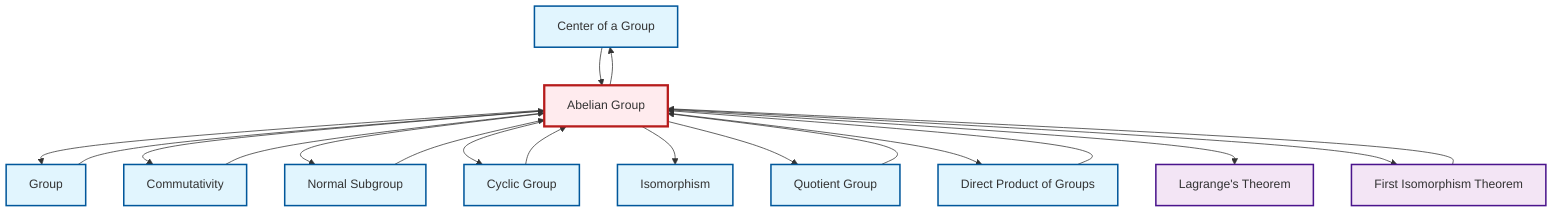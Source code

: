 graph TD
    classDef definition fill:#e1f5fe,stroke:#01579b,stroke-width:2px
    classDef theorem fill:#f3e5f5,stroke:#4a148c,stroke-width:2px
    classDef axiom fill:#fff3e0,stroke:#e65100,stroke-width:2px
    classDef example fill:#e8f5e9,stroke:#1b5e20,stroke-width:2px
    classDef current fill:#ffebee,stroke:#b71c1c,stroke-width:3px
    def-center-of-group["Center of a Group"]:::definition
    def-commutativity["Commutativity"]:::definition
    def-isomorphism["Isomorphism"]:::definition
    def-cyclic-group["Cyclic Group"]:::definition
    thm-lagrange["Lagrange's Theorem"]:::theorem
    def-group["Group"]:::definition
    thm-first-isomorphism["First Isomorphism Theorem"]:::theorem
    def-direct-product["Direct Product of Groups"]:::definition
    def-quotient-group["Quotient Group"]:::definition
    def-normal-subgroup["Normal Subgroup"]:::definition
    def-abelian-group["Abelian Group"]:::definition
    def-abelian-group --> def-group
    def-direct-product --> def-abelian-group
    def-cyclic-group --> def-abelian-group
    def-abelian-group --> def-commutativity
    def-abelian-group --> def-normal-subgroup
    def-commutativity --> def-abelian-group
    def-center-of-group --> def-abelian-group
    def-abelian-group --> def-cyclic-group
    def-quotient-group --> def-abelian-group
    def-normal-subgroup --> def-abelian-group
    def-abelian-group --> def-isomorphism
    def-abelian-group --> def-quotient-group
    thm-first-isomorphism --> def-abelian-group
    def-abelian-group --> def-center-of-group
    def-group --> def-abelian-group
    def-abelian-group --> def-direct-product
    def-abelian-group --> thm-lagrange
    def-abelian-group --> thm-first-isomorphism
    class def-abelian-group current